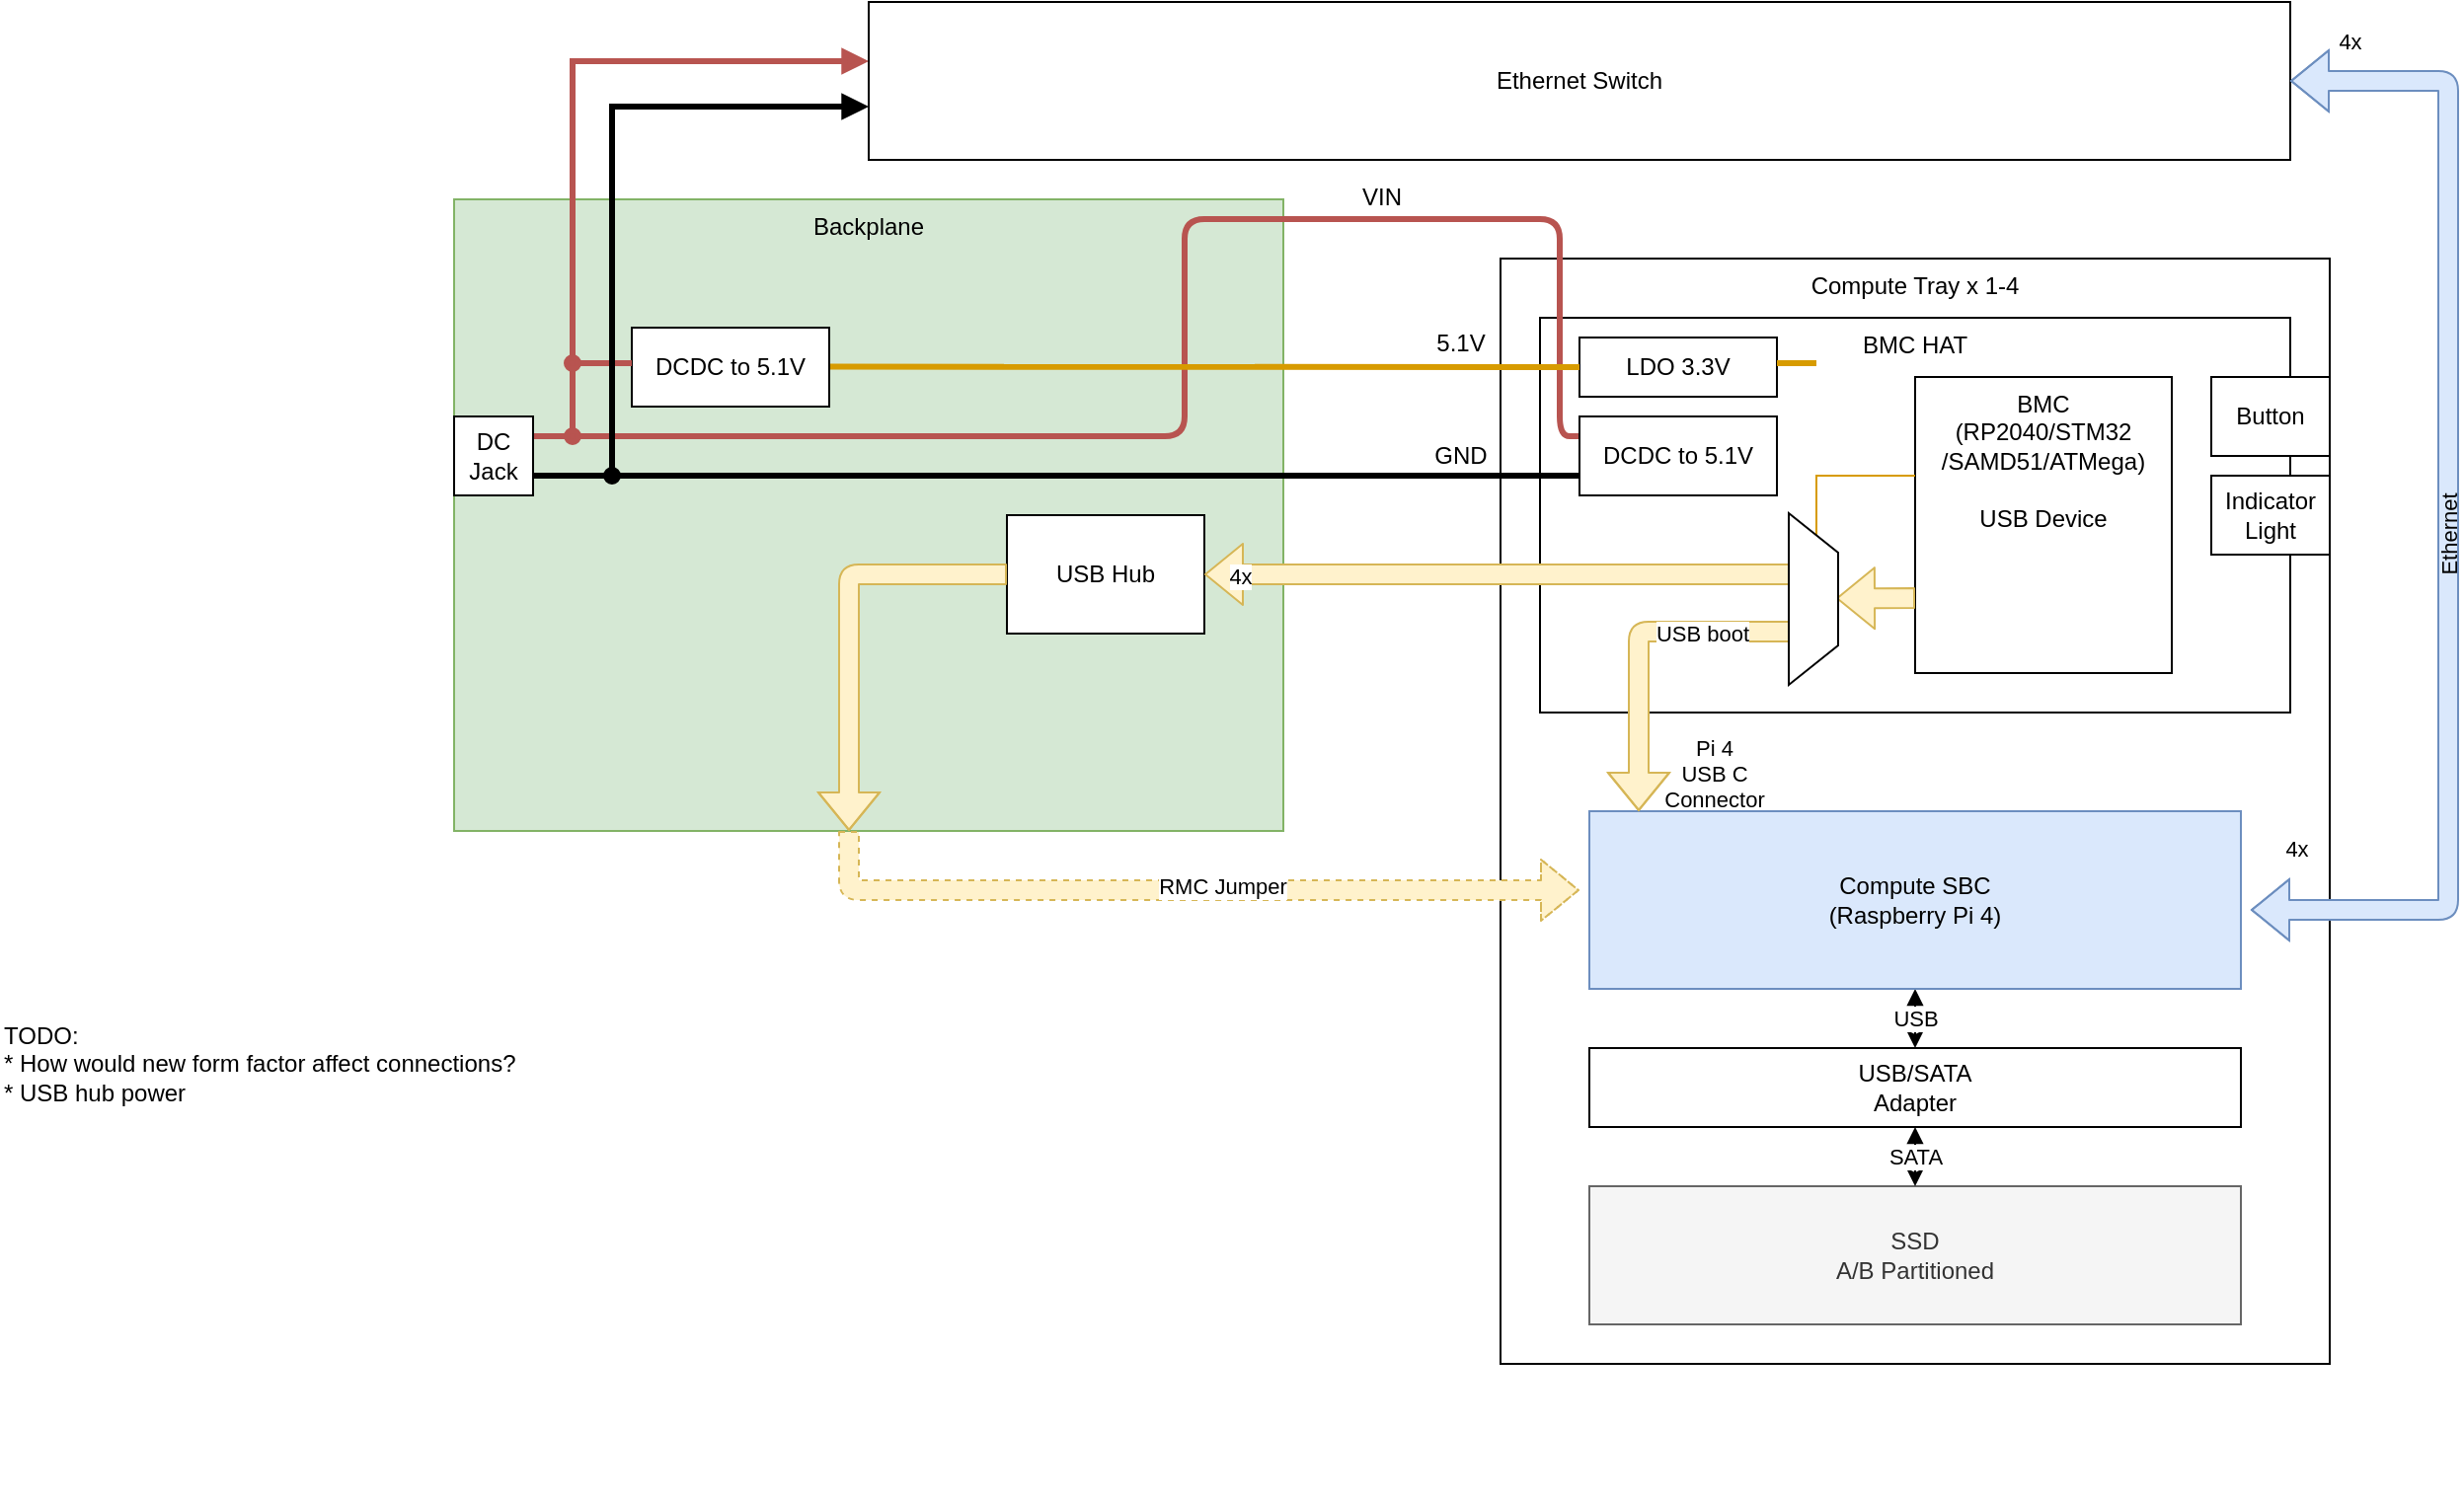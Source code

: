 <mxfile version="14.9.2" type="github" pages="2">
  <diagram id="kmUigxEFK028a0RhQnVS" name="Page-1">
    <mxGraphModel dx="1722" dy="941" grid="1" gridSize="10" guides="1" tooltips="1" connect="1" arrows="1" fold="1" page="1" pageScale="1" pageWidth="1654" pageHeight="1169" math="0" shadow="0">
      <root>
        <mxCell id="0" />
        <mxCell id="1" parent="0" />
        <mxCell id="JYS4BPK2dpWjeIuSEi76-3" value="Backplane" style="rounded=0;whiteSpace=wrap;html=1;fillColor=#d5e8d4;align=center;verticalAlign=top;strokeColor=#82b366;" parent="1" vertex="1">
          <mxGeometry x="290" y="470" width="420" height="320" as="geometry" />
        </mxCell>
        <mxCell id="A2itI3pVLudstaMCwzq0-24" value="Compute Tray x 1-4" style="rounded=0;whiteSpace=wrap;html=1;align=center;verticalAlign=top;" parent="1" vertex="1">
          <mxGeometry x="820" y="500" width="420" height="560" as="geometry" />
        </mxCell>
        <mxCell id="A2itI3pVLudstaMCwzq0-1" value="BMC HAT" style="rounded=0;whiteSpace=wrap;html=1;align=center;verticalAlign=top;fillColor=none;" parent="1" vertex="1">
          <mxGeometry x="840" y="530" width="380" height="200" as="geometry" />
        </mxCell>
        <mxCell id="A2itI3pVLudstaMCwzq0-3" value="" style="endArrow=none;html=1;fillColor=#f8cecc;strokeColor=#b85450;strokeWidth=3;startArrow=none;startFill=0;" parent="1" edge="1">
          <mxGeometry width="50" height="50" relative="1" as="geometry">
            <mxPoint x="330" y="590" as="sourcePoint" />
            <mxPoint x="860" y="590" as="targetPoint" />
            <Array as="points">
              <mxPoint x="660" y="590" />
              <mxPoint x="660" y="480" />
              <mxPoint x="850" y="480" />
              <mxPoint x="850" y="590" />
            </Array>
          </mxGeometry>
        </mxCell>
        <mxCell id="A2itI3pVLudstaMCwzq0-5" value="&lt;font style=&quot;font-size: 12px&quot;&gt;VIN&lt;/font&gt;" style="text;html=1;strokeColor=none;fillColor=none;align=center;verticalAlign=middle;whiteSpace=wrap;rounded=0;" parent="1" vertex="1">
          <mxGeometry x="740" y="459" width="40" height="20" as="geometry" />
        </mxCell>
        <mxCell id="A2itI3pVLudstaMCwzq0-12" value="&lt;div&gt;BMC&lt;/div&gt;&lt;div&gt;(RP2040/STM32&lt;/div&gt;&lt;div&gt;/SAMD51/ATMega)&lt;/div&gt;&lt;div&gt;&lt;br&gt;&lt;/div&gt;&lt;div&gt;USB Device&lt;/div&gt;" style="rounded=0;whiteSpace=wrap;html=1;align=center;verticalAlign=top;" parent="1" vertex="1">
          <mxGeometry x="1030" y="560" width="130" height="150" as="geometry" />
        </mxCell>
        <mxCell id="A2itI3pVLudstaMCwzq0-13" value="DCDC to 5.1V" style="rounded=0;whiteSpace=wrap;html=1;align=center;verticalAlign=middle;" parent="1" vertex="1">
          <mxGeometry x="860" y="580" width="100" height="40" as="geometry" />
        </mxCell>
        <mxCell id="A2itI3pVLudstaMCwzq0-15" value="LDO 3.3V" style="rounded=0;whiteSpace=wrap;html=1;align=center;verticalAlign=middle;" parent="1" vertex="1">
          <mxGeometry x="860" y="540" width="100" height="30" as="geometry" />
        </mxCell>
        <mxCell id="A2itI3pVLudstaMCwzq0-20" value="" style="endArrow=none;html=1;fillColor=#f8cecc;strokeWidth=3;startArrow=none;startFill=0;" parent="1" edge="1">
          <mxGeometry width="50" height="50" relative="1" as="geometry">
            <mxPoint x="330" y="610" as="sourcePoint" />
            <mxPoint x="860" y="610" as="targetPoint" />
          </mxGeometry>
        </mxCell>
        <mxCell id="A2itI3pVLudstaMCwzq0-22" value="" style="endArrow=none;html=1;strokeColor=#d79b00;strokeWidth=3;startArrow=none;startFill=0;fillColor=#ffe6cc;rounded=0;" parent="1" edge="1">
          <mxGeometry width="50" height="50" relative="1" as="geometry">
            <mxPoint x="480" y="554.8" as="sourcePoint" />
            <mxPoint x="860" y="555" as="targetPoint" />
            <Array as="points" />
          </mxGeometry>
        </mxCell>
        <mxCell id="A2itI3pVLudstaMCwzq0-25" value="&lt;font style=&quot;font-size: 12px&quot;&gt;GND&lt;/font&gt;" style="text;html=1;strokeColor=none;fillColor=none;align=center;verticalAlign=middle;whiteSpace=wrap;rounded=0;" parent="1" vertex="1">
          <mxGeometry x="780" y="590" width="40" height="20" as="geometry" />
        </mxCell>
        <mxCell id="A2itI3pVLudstaMCwzq0-27" value="&lt;font style=&quot;font-size: 12px&quot;&gt;5.1V&lt;/font&gt;" style="text;html=1;strokeColor=none;fillColor=none;align=center;verticalAlign=middle;whiteSpace=wrap;rounded=0;" parent="1" vertex="1">
          <mxGeometry x="780" y="533" width="40" height="20" as="geometry" />
        </mxCell>
        <mxCell id="JYS4BPK2dpWjeIuSEi76-7" value="USB Hub" style="rounded=0;whiteSpace=wrap;html=1;strokeColor=#000000;fillColor=#ffffff;align=center;verticalAlign=middle;" parent="1" vertex="1">
          <mxGeometry x="570" y="630" width="100" height="60" as="geometry" />
        </mxCell>
        <mxCell id="JYS4BPK2dpWjeIuSEi76-8" value="" style="shape=flexArrow;endArrow=classic;html=1;strokeWidth=1;fillColor=#fff2cc;strokeColor=#d6b656;" parent="1" edge="1">
          <mxGeometry width="50" height="50" relative="1" as="geometry">
            <mxPoint x="570" y="660" as="sourcePoint" />
            <mxPoint x="490" y="790" as="targetPoint" />
            <Array as="points">
              <mxPoint x="490" y="660" />
            </Array>
          </mxGeometry>
        </mxCell>
        <mxCell id="A2itI3pVLudstaMCwzq0-6" value="" style="shape=flexArrow;endArrow=classic;html=1;strokeWidth=1;fillColor=#fff2cc;strokeColor=#d6b656;" parent="1" target="JYS4BPK2dpWjeIuSEi76-7" edge="1">
          <mxGeometry width="50" height="50" relative="1" as="geometry">
            <mxPoint x="970" y="660" as="sourcePoint" />
            <mxPoint x="630" y="670" as="targetPoint" />
            <Array as="points" />
          </mxGeometry>
        </mxCell>
        <mxCell id="a5iX6j4bG5qRSzKylkkZ-19" value="4x" style="edgeLabel;html=1;align=center;verticalAlign=middle;resizable=0;points=[];" vertex="1" connectable="0" parent="A2itI3pVLudstaMCwzq0-6">
          <mxGeometry x="0.88" y="1" relative="1" as="geometry">
            <mxPoint as="offset" />
          </mxGeometry>
        </mxCell>
        <mxCell id="JYS4BPK2dpWjeIuSEi76-12" value="" style="shape=flexArrow;endArrow=classic;html=1;strokeWidth=1;fillColor=#fff2cc;strokeColor=#d6b656;dashed=1;" parent="1" edge="1">
          <mxGeometry width="50" height="50" relative="1" as="geometry">
            <mxPoint x="490" y="790" as="sourcePoint" />
            <mxPoint x="860" y="820" as="targetPoint" />
            <Array as="points">
              <mxPoint x="490" y="820" />
            </Array>
          </mxGeometry>
        </mxCell>
        <mxCell id="a5iX6j4bG5qRSzKylkkZ-18" value="RMC Jumper" style="edgeLabel;html=1;align=center;verticalAlign=middle;resizable=0;points=[];" vertex="1" connectable="0" parent="JYS4BPK2dpWjeIuSEi76-12">
          <mxGeometry x="0.095" y="2" relative="1" as="geometry">
            <mxPoint as="offset" />
          </mxGeometry>
        </mxCell>
        <mxCell id="JYS4BPK2dpWjeIuSEi76-13" value="DCDC to 5.1V" style="rounded=0;whiteSpace=wrap;html=1;align=center;verticalAlign=middle;" parent="1" vertex="1">
          <mxGeometry x="380" y="535" width="100" height="40" as="geometry" />
        </mxCell>
        <mxCell id="JYS4BPK2dpWjeIuSEi76-14" value="Button" style="rounded=0;whiteSpace=wrap;html=1;strokeColor=#000000;fillColor=#ffffff;align=center;verticalAlign=middle;" parent="1" vertex="1">
          <mxGeometry x="1180" y="560" width="60" height="40" as="geometry" />
        </mxCell>
        <mxCell id="JYS4BPK2dpWjeIuSEi76-15" value="Indicator Light" style="rounded=0;whiteSpace=wrap;html=1;strokeColor=#000000;fillColor=#ffffff;align=center;verticalAlign=middle;" parent="1" vertex="1">
          <mxGeometry x="1180" y="610" width="60" height="40" as="geometry" />
        </mxCell>
        <mxCell id="a5iX6j4bG5qRSzKylkkZ-12" style="edgeStyle=orthogonalEdgeStyle;rounded=0;orthogonalLoop=1;jettySize=auto;html=1;exitX=0.5;exitY=1;exitDx=0;exitDy=0;entryX=0.5;entryY=0;entryDx=0;entryDy=0;startArrow=block;strokeColor=#000000;fillColor=none;" edge="1" parent="1" source="JYS4BPK2dpWjeIuSEi76-16" target="a5iX6j4bG5qRSzKylkkZ-6">
          <mxGeometry relative="1" as="geometry" />
        </mxCell>
        <mxCell id="a5iX6j4bG5qRSzKylkkZ-13" value="USB" style="edgeLabel;html=1;align=center;verticalAlign=middle;resizable=0;points=[];" vertex="1" connectable="0" parent="a5iX6j4bG5qRSzKylkkZ-12">
          <mxGeometry x="0.076" y="-2" relative="1" as="geometry">
            <mxPoint x="2" y="-1" as="offset" />
          </mxGeometry>
        </mxCell>
        <mxCell id="JYS4BPK2dpWjeIuSEi76-16" value="Compute SBC&lt;br&gt;(Raspberry Pi 4)" style="rounded=0;whiteSpace=wrap;html=1;strokeColor=#6c8ebf;fillColor=#dae8fc;align=center;verticalAlign=middle;" parent="1" vertex="1">
          <mxGeometry x="865" y="780" width="330" height="90" as="geometry" />
        </mxCell>
        <mxCell id="JYS4BPK2dpWjeIuSEi76-18" value="DC&lt;br&gt;Jack" style="rounded=0;whiteSpace=wrap;html=1;strokeColor=#000000;fillColor=#ffffff;align=center;verticalAlign=middle;" parent="1" vertex="1">
          <mxGeometry x="290" y="580" width="40" height="40" as="geometry" />
        </mxCell>
        <mxCell id="JYS4BPK2dpWjeIuSEi76-19" value="" style="endArrow=none;html=1;fillColor=#f8cecc;strokeColor=#b85450;strokeWidth=3;startArrow=oval;startFill=1;rounded=0;" parent="1" edge="1">
          <mxGeometry width="50" height="50" relative="1" as="geometry">
            <mxPoint x="350" y="590" as="sourcePoint" />
            <mxPoint x="380" y="553" as="targetPoint" />
            <Array as="points">
              <mxPoint x="350" y="553" />
            </Array>
          </mxGeometry>
        </mxCell>
        <mxCell id="JYS4BPK2dpWjeIuSEi76-22" value="" style="endArrow=block;html=1;fillColor=#f8cecc;strokeColor=#b85450;strokeWidth=3;startArrow=oval;startFill=1;rounded=0;endFill=1;" parent="1" edge="1">
          <mxGeometry width="50" height="50" relative="1" as="geometry">
            <mxPoint x="350" y="553" as="sourcePoint" />
            <mxPoint x="500" y="400" as="targetPoint" />
            <Array as="points">
              <mxPoint x="350" y="400" />
            </Array>
          </mxGeometry>
        </mxCell>
        <mxCell id="VXZ5S440M9LKDPAqEZGQ-6" value="" style="shape=flexArrow;endArrow=classic;html=1;strokeWidth=1;fillColor=#fff2cc;strokeColor=#d6b656;" parent="1" edge="1">
          <mxGeometry width="50" height="50" relative="1" as="geometry">
            <mxPoint x="970" y="689" as="sourcePoint" />
            <mxPoint x="890" y="780" as="targetPoint" />
            <Array as="points">
              <mxPoint x="890" y="689" />
            </Array>
          </mxGeometry>
        </mxCell>
        <mxCell id="VXZ5S440M9LKDPAqEZGQ-8" value="USB boot" style="edgeLabel;html=1;align=center;verticalAlign=middle;resizable=0;points=[];" parent="VXZ5S440M9LKDPAqEZGQ-6" vertex="1" connectable="0">
          <mxGeometry x="-0.823" relative="1" as="geometry">
            <mxPoint x="-33" y="1" as="offset" />
          </mxGeometry>
        </mxCell>
        <mxCell id="a5iX6j4bG5qRSzKylkkZ-25" value="Pi 4 &lt;br&gt;USB C&lt;br&gt;Connector" style="edgeLabel;html=1;align=center;verticalAlign=middle;resizable=0;points=[];labelBorderColor=none;labelBackgroundColor=none;" vertex="1" connectable="0" parent="VXZ5S440M9LKDPAqEZGQ-6">
          <mxGeometry x="0.794" y="-4" relative="1" as="geometry">
            <mxPoint x="42" y="-2" as="offset" />
          </mxGeometry>
        </mxCell>
        <mxCell id="VXZ5S440M9LKDPAqEZGQ-7" value="" style="shape=flexArrow;endArrow=classic;html=1;strokeWidth=1;fillColor=#fff2cc;strokeColor=#d6b656;" parent="1" edge="1">
          <mxGeometry width="50" height="50" relative="1" as="geometry">
            <mxPoint x="1030" y="672" as="sourcePoint" />
            <mxPoint x="990" y="672.16" as="targetPoint" />
            <Array as="points" />
          </mxGeometry>
        </mxCell>
        <mxCell id="VXZ5S440M9LKDPAqEZGQ-9" value="" style="endArrow=none;html=1;rounded=0;fillColor=#ffe6cc;strokeColor=#d79b00;" parent="1" edge="1">
          <mxGeometry width="50" height="50" relative="1" as="geometry">
            <mxPoint x="980" y="650" as="sourcePoint" />
            <mxPoint x="1030" y="610" as="targetPoint" />
            <Array as="points">
              <mxPoint x="980" y="610" />
            </Array>
          </mxGeometry>
        </mxCell>
        <mxCell id="VXZ5S440M9LKDPAqEZGQ-1" value="" style="shape=trapezoid;perimeter=trapezoidPerimeter;whiteSpace=wrap;html=1;fixedSize=1;rotation=90;" parent="1" vertex="1">
          <mxGeometry x="935" y="660" width="87" height="25" as="geometry" />
        </mxCell>
        <mxCell id="a5iX6j4bG5qRSzKylkkZ-1" value="Ethernet Switch" style="rounded=0;whiteSpace=wrap;html=1;verticalAlign=middle;" vertex="1" parent="1">
          <mxGeometry x="500" y="370" width="720" height="80" as="geometry" />
        </mxCell>
        <mxCell id="a5iX6j4bG5qRSzKylkkZ-2" value="SSD&lt;br&gt;A/B Partitioned" style="rounded=0;whiteSpace=wrap;html=1;strokeColor=#666666;fillColor=#f5f5f5;align=center;verticalAlign=middle;fontColor=#333333;" vertex="1" parent="1">
          <mxGeometry x="865" y="970" width="330" height="70" as="geometry" />
        </mxCell>
        <mxCell id="a5iX6j4bG5qRSzKylkkZ-14" style="edgeStyle=orthogonalEdgeStyle;rounded=0;orthogonalLoop=1;jettySize=auto;html=1;exitX=0.5;exitY=1;exitDx=0;exitDy=0;entryX=0.5;entryY=0;entryDx=0;entryDy=0;startArrow=block;strokeColor=#000000;fillColor=none;" edge="1" parent="1" source="a5iX6j4bG5qRSzKylkkZ-6" target="a5iX6j4bG5qRSzKylkkZ-2">
          <mxGeometry relative="1" as="geometry" />
        </mxCell>
        <mxCell id="a5iX6j4bG5qRSzKylkkZ-15" value="SATA" style="edgeLabel;html=1;align=center;verticalAlign=middle;resizable=0;points=[];" vertex="1" connectable="0" parent="a5iX6j4bG5qRSzKylkkZ-14">
          <mxGeometry x="0.095" y="1" relative="1" as="geometry">
            <mxPoint x="-1" y="-2" as="offset" />
          </mxGeometry>
        </mxCell>
        <mxCell id="a5iX6j4bG5qRSzKylkkZ-6" value="USB/SATA&lt;br&gt;Adapter" style="rounded=0;whiteSpace=wrap;html=1;verticalAlign=middle;" vertex="1" parent="1">
          <mxGeometry x="865" y="900" width="330" height="40" as="geometry" />
        </mxCell>
        <mxCell id="a5iX6j4bG5qRSzKylkkZ-16" value="" style="endArrow=block;html=1;fillColor=#f8cecc;strokeWidth=3;startArrow=oval;startFill=1;rounded=0;endFill=1;" edge="1" parent="1">
          <mxGeometry width="50" height="50" relative="1" as="geometry">
            <mxPoint x="370" y="610" as="sourcePoint" />
            <mxPoint x="500" y="423" as="targetPoint" />
            <Array as="points">
              <mxPoint x="370" y="423" />
            </Array>
          </mxGeometry>
        </mxCell>
        <mxCell id="a5iX6j4bG5qRSzKylkkZ-20" value="" style="shape=flexArrow;endArrow=classic;html=1;strokeWidth=1;fillColor=#dae8fc;strokeColor=#6c8ebf;startArrow=block;" edge="1" parent="1">
          <mxGeometry width="50" height="50" relative="1" as="geometry">
            <mxPoint x="1200" y="830" as="sourcePoint" />
            <mxPoint x="1220" y="410" as="targetPoint" />
            <Array as="points">
              <mxPoint x="1300" y="830" />
              <mxPoint x="1300" y="410" />
            </Array>
          </mxGeometry>
        </mxCell>
        <mxCell id="a5iX6j4bG5qRSzKylkkZ-21" value="4x" style="edgeLabel;html=1;align=center;verticalAlign=middle;resizable=0;points=[];" vertex="1" connectable="0" parent="a5iX6j4bG5qRSzKylkkZ-20">
          <mxGeometry x="-0.24" y="-1" relative="1" as="geometry">
            <mxPoint x="-51" y="-312" as="offset" />
          </mxGeometry>
        </mxCell>
        <mxCell id="a5iX6j4bG5qRSzKylkkZ-24" value="Ethernet" style="edgeLabel;html=1;align=center;verticalAlign=middle;resizable=0;points=[];horizontal=0;labelBackgroundColor=none;" vertex="1" connectable="0" parent="a5iX6j4bG5qRSzKylkkZ-20">
          <mxGeometry x="0.096" y="-1" relative="1" as="geometry">
            <mxPoint x="-1" y="39" as="offset" />
          </mxGeometry>
        </mxCell>
        <mxCell id="a5iX6j4bG5qRSzKylkkZ-22" value="4x" style="edgeLabel;html=1;align=center;verticalAlign=middle;resizable=0;points=[];" vertex="1" connectable="0" parent="1">
          <mxGeometry x="1195" y="610" as="geometry">
            <mxPoint x="28" y="189" as="offset" />
          </mxGeometry>
        </mxCell>
        <mxCell id="a5iX6j4bG5qRSzKylkkZ-26" value="TODO:&lt;br&gt;* How would new form factor affect connections?&lt;br&gt;* USB hub power&lt;br&gt;" style="text;html=1;strokeColor=none;fillColor=none;align=left;verticalAlign=top;whiteSpace=wrap;rounded=0;labelBackgroundColor=none;" vertex="1" parent="1">
          <mxGeometry x="60" y="880" width="270" height="250" as="geometry" />
        </mxCell>
        <mxCell id="a5iX6j4bG5qRSzKylkkZ-28" value="" style="endArrow=none;html=1;strokeColor=#d79b00;strokeWidth=3;startArrow=none;startFill=0;fillColor=#ffe6cc;rounded=0;" edge="1" parent="1">
          <mxGeometry width="50" height="50" relative="1" as="geometry">
            <mxPoint x="960" y="553" as="sourcePoint" />
            <mxPoint x="980" y="553" as="targetPoint" />
            <Array as="points" />
          </mxGeometry>
        </mxCell>
      </root>
    </mxGraphModel>
  </diagram>
  <diagram id="6NxBXGfKM2cuJRmJCFxG" name="HAT">
    <mxGraphModel dx="2066" dy="1129" grid="1" gridSize="10" guides="1" tooltips="1" connect="1" arrows="1" fold="1" page="1" pageScale="1" pageWidth="1654" pageHeight="1169" math="0" shadow="0">
      <root>
        <mxCell id="tb8Lkx9Qm9kQfr8fyZOy-0" />
        <mxCell id="tb8Lkx9Qm9kQfr8fyZOy-1" parent="tb8Lkx9Qm9kQfr8fyZOy-0" />
        <mxCell id="2_bnYT3e9y1Y6GlhtHqV-0" value="HAT" style="rounded=0;whiteSpace=wrap;html=1;fillColor=#ffffff;align=center;verticalAlign=top;" parent="tb8Lkx9Qm9kQfr8fyZOy-1" vertex="1">
          <mxGeometry x="440" y="200" width="320" height="240" as="geometry" />
        </mxCell>
        <mxCell id="2_bnYT3e9y1Y6GlhtHqV-1" value="DCDC &lt;br&gt;to 5.1V" style="rounded=0;whiteSpace=wrap;html=1;fillColor=#ffffff;align=center;verticalAlign=middle;" parent="tb8Lkx9Qm9kQfr8fyZOy-1" vertex="1">
          <mxGeometry x="560" y="240" width="60" height="40" as="geometry" />
        </mxCell>
        <mxCell id="2_bnYT3e9y1Y6GlhtHqV-2" value="DCDC &lt;br&gt;to 3.3V" style="rounded=0;whiteSpace=wrap;html=1;fillColor=#ffffff;align=center;verticalAlign=middle;" parent="tb8Lkx9Qm9kQfr8fyZOy-1" vertex="1">
          <mxGeometry x="560" y="300" width="60" height="40" as="geometry" />
        </mxCell>
        <mxCell id="2_bnYT3e9y1Y6GlhtHqV-3" value="BMC" style="rounded=0;whiteSpace=wrap;html=1;fillColor=#ffffff;align=center;verticalAlign=middle;" parent="tb8Lkx9Qm9kQfr8fyZOy-1" vertex="1">
          <mxGeometry x="630" y="240" width="90" height="60" as="geometry" />
        </mxCell>
        <mxCell id="2_bnYT3e9y1Y6GlhtHqV-4" value="PAC1921" style="rounded=0;whiteSpace=wrap;html=1;fillColor=#ffffff;align=center;verticalAlign=middle;" parent="tb8Lkx9Qm9kQfr8fyZOy-1" vertex="1">
          <mxGeometry x="645" y="350" width="60" height="40" as="geometry" />
        </mxCell>
      </root>
    </mxGraphModel>
  </diagram>
</mxfile>
